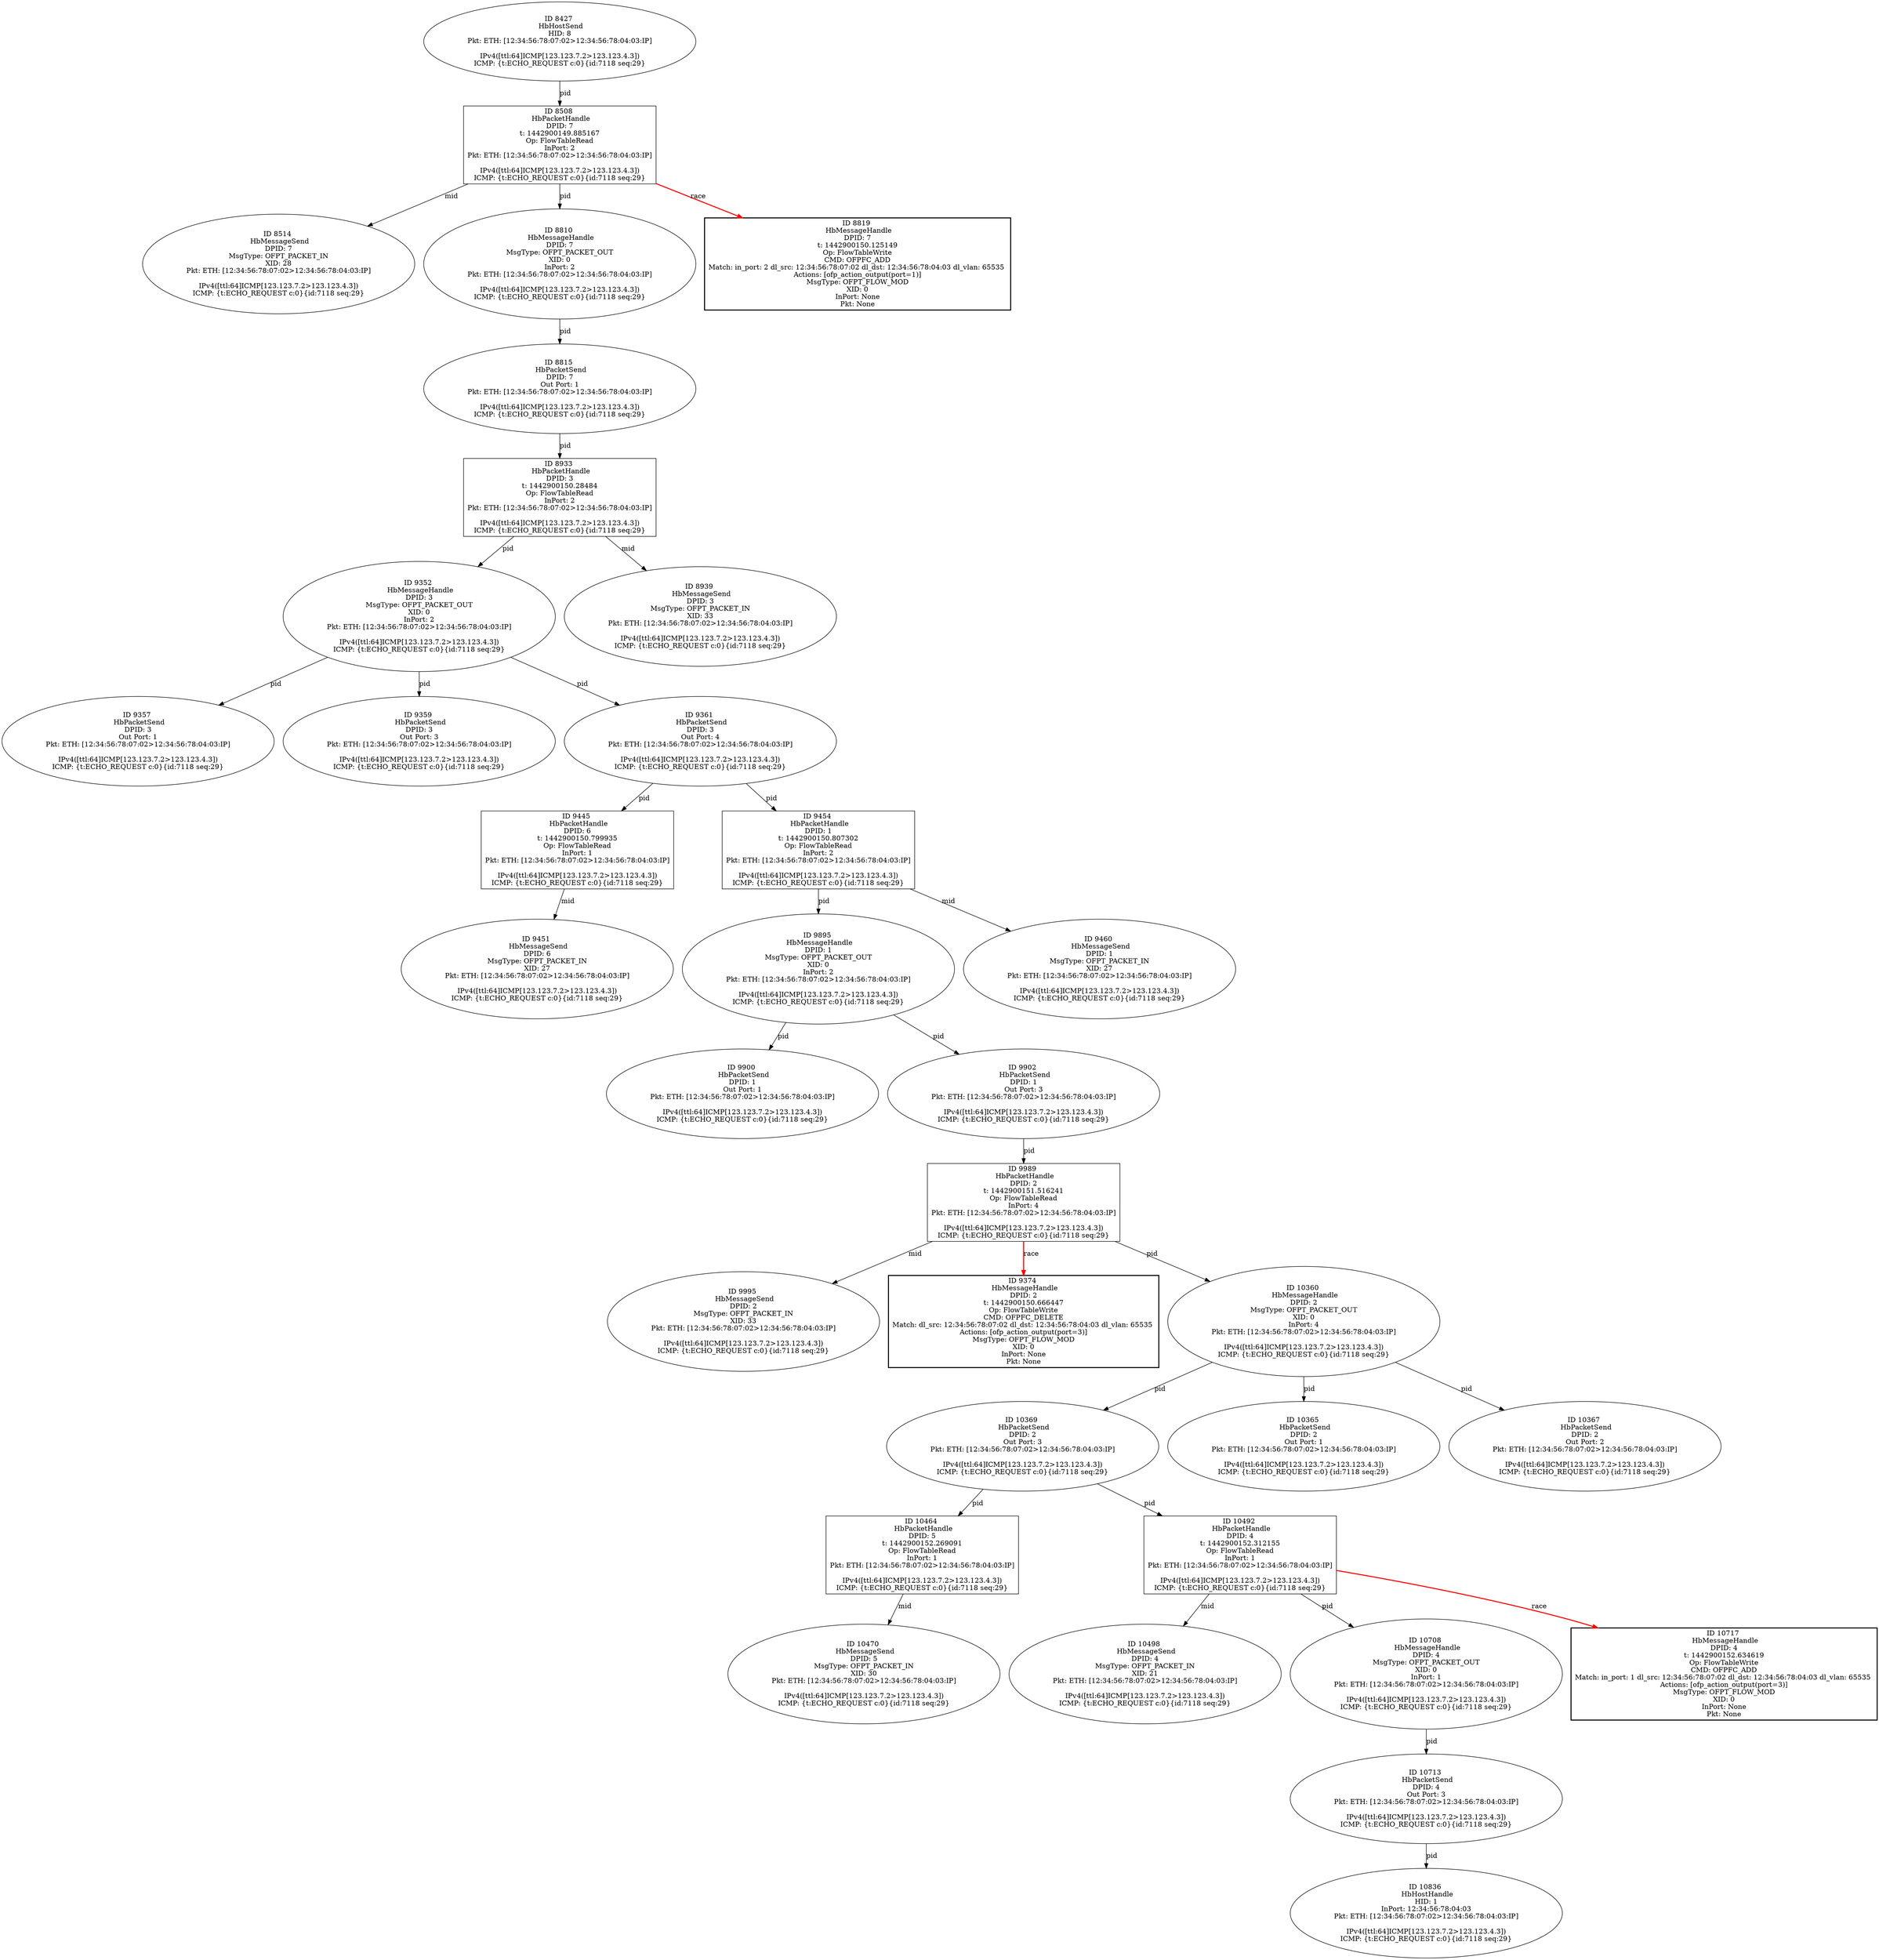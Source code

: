 strict digraph G {
10369 [shape=oval, event=<hb_events.HbPacketSend object at 0x109f85a10>, label="ID 10369 
 HbPacketSend
DPID: 2
Out Port: 3
Pkt: ETH: [12:34:56:78:07:02>12:34:56:78:04:03:IP]

IPv4([ttl:64]ICMP[123.123.7.2>123.123.4.3])
ICMP: {t:ECHO_REQUEST c:0}{id:7118 seq:29}"];
10498 [shape=oval, event=<hb_events.HbMessageSend object at 0x109ffb390>, label="ID 10498 
 HbMessageSend
DPID: 4
MsgType: OFPT_PACKET_IN
XID: 21
Pkt: ETH: [12:34:56:78:07:02>12:34:56:78:04:03:IP]

IPv4([ttl:64]ICMP[123.123.7.2>123.123.4.3])
ICMP: {t:ECHO_REQUEST c:0}{id:7118 seq:29}"];
9451 [shape=oval, event=<hb_events.HbMessageSend object at 0x109c9b910>, label="ID 9451 
 HbMessageSend
DPID: 6
MsgType: OFPT_PACKET_IN
XID: 27
Pkt: ETH: [12:34:56:78:07:02>12:34:56:78:04:03:IP]

IPv4([ttl:64]ICMP[123.123.7.2>123.123.4.3])
ICMP: {t:ECHO_REQUEST c:0}{id:7118 seq:29}"];
9989 [shape=box, event=<hb_events.HbPacketHandle object at 0x109e2ead0>, label="ID 9989 
 HbPacketHandle
DPID: 2
t: 1442900151.516241
Op: FlowTableRead
InPort: 4
Pkt: ETH: [12:34:56:78:07:02>12:34:56:78:04:03:IP]

IPv4([ttl:64]ICMP[123.123.7.2>123.123.4.3])
ICMP: {t:ECHO_REQUEST c:0}{id:7118 seq:29}"];
9352 [shape=oval, event=<hb_events.HbMessageHandle object at 0x109c66fd0>, label="ID 9352 
 HbMessageHandle
DPID: 3
MsgType: OFPT_PACKET_OUT
XID: 0
InPort: 2
Pkt: ETH: [12:34:56:78:07:02>12:34:56:78:04:03:IP]

IPv4([ttl:64]ICMP[123.123.7.2>123.123.4.3])
ICMP: {t:ECHO_REQUEST c:0}{id:7118 seq:29}"];
9995 [shape=oval, event=<hb_events.HbMessageSend object at 0x109e3d290>, label="ID 9995 
 HbMessageSend
DPID: 2
MsgType: OFPT_PACKET_IN
XID: 33
Pkt: ETH: [12:34:56:78:07:02>12:34:56:78:04:03:IP]

IPv4([ttl:64]ICMP[123.123.7.2>123.123.4.3])
ICMP: {t:ECHO_REQUEST c:0}{id:7118 seq:29}"];
9357 [shape=oval, event=<hb_events.HbPacketSend object at 0x109c72c90>, label="ID 9357 
 HbPacketSend
DPID: 3
Out Port: 1
Pkt: ETH: [12:34:56:78:07:02>12:34:56:78:04:03:IP]

IPv4([ttl:64]ICMP[123.123.7.2>123.123.4.3])
ICMP: {t:ECHO_REQUEST c:0}{id:7118 seq:29}"];
9359 [shape=oval, event=<hb_events.HbPacketSend object at 0x109c802d0>, label="ID 9359 
 HbPacketSend
DPID: 3
Out Port: 3
Pkt: ETH: [12:34:56:78:07:02>12:34:56:78:04:03:IP]

IPv4([ttl:64]ICMP[123.123.7.2>123.123.4.3])
ICMP: {t:ECHO_REQUEST c:0}{id:7118 seq:29}"];
9361 [shape=oval, event=<hb_events.HbPacketSend object at 0x109c80510>, label="ID 9361 
 HbPacketSend
DPID: 3
Out Port: 4
Pkt: ETH: [12:34:56:78:07:02>12:34:56:78:04:03:IP]

IPv4([ttl:64]ICMP[123.123.7.2>123.123.4.3])
ICMP: {t:ECHO_REQUEST c:0}{id:7118 seq:29}"];
8427 [shape=oval, event=<hb_events.HbHostSend object at 0x109ab6f50>, label="ID 8427 
 HbHostSend
HID: 8
Pkt: ETH: [12:34:56:78:07:02>12:34:56:78:04:03:IP]

IPv4([ttl:64]ICMP[123.123.7.2>123.123.4.3])
ICMP: {t:ECHO_REQUEST c:0}{id:7118 seq:29}"];
9374 [shape=box, style=bold, event=<hb_events.HbMessageHandle object at 0x109c850d0>, label="ID 9374 
 HbMessageHandle
DPID: 2
t: 1442900150.666447
Op: FlowTableWrite
CMD: OFPFC_DELETE
Match: dl_src: 12:34:56:78:07:02 dl_dst: 12:34:56:78:04:03 dl_vlan: 65535 
Actions: [ofp_action_output(port=3)]
MsgType: OFPT_FLOW_MOD
XID: 0
InPort: None
Pkt: None"];
9895 [shape=oval, event=<hb_events.HbMessageHandle object at 0x109e09d10>, label="ID 9895 
 HbMessageHandle
DPID: 1
MsgType: OFPT_PACKET_OUT
XID: 0
InPort: 2
Pkt: ETH: [12:34:56:78:07:02>12:34:56:78:04:03:IP]

IPv4([ttl:64]ICMP[123.123.7.2>123.123.4.3])
ICMP: {t:ECHO_REQUEST c:0}{id:7118 seq:29}"];
9900 [shape=oval, event=<hb_events.HbPacketSend object at 0x109de8890>, label="ID 9900 
 HbPacketSend
DPID: 1
Out Port: 1
Pkt: ETH: [12:34:56:78:07:02>12:34:56:78:04:03:IP]

IPv4([ttl:64]ICMP[123.123.7.2>123.123.4.3])
ICMP: {t:ECHO_REQUEST c:0}{id:7118 seq:29}"];
9902 [shape=oval, event=<hb_events.HbPacketSend object at 0x109de8ad0>, label="ID 9902 
 HbPacketSend
DPID: 1
Out Port: 3
Pkt: ETH: [12:34:56:78:07:02>12:34:56:78:04:03:IP]

IPv4([ttl:64]ICMP[123.123.7.2>123.123.4.3])
ICMP: {t:ECHO_REQUEST c:0}{id:7118 seq:29}"];
8508 [shape=box, event=<hb_events.HbPacketHandle object at 0x109ad6b90>, label="ID 8508 
 HbPacketHandle
DPID: 7
t: 1442900149.885167
Op: FlowTableRead
InPort: 2
Pkt: ETH: [12:34:56:78:07:02>12:34:56:78:04:03:IP]

IPv4([ttl:64]ICMP[123.123.7.2>123.123.4.3])
ICMP: {t:ECHO_REQUEST c:0}{id:7118 seq:29}"];
8514 [shape=oval, event=<hb_events.HbMessageSend object at 0x109add390>, label="ID 8514 
 HbMessageSend
DPID: 7
MsgType: OFPT_PACKET_IN
XID: 28
Pkt: ETH: [12:34:56:78:07:02>12:34:56:78:04:03:IP]

IPv4([ttl:64]ICMP[123.123.7.2>123.123.4.3])
ICMP: {t:ECHO_REQUEST c:0}{id:7118 seq:29}"];
10708 [shape=oval, event=<hb_events.HbMessageHandle object at 0x10a0c27d0>, label="ID 10708 
 HbMessageHandle
DPID: 4
MsgType: OFPT_PACKET_OUT
XID: 0
InPort: 1
Pkt: ETH: [12:34:56:78:07:02>12:34:56:78:04:03:IP]

IPv4([ttl:64]ICMP[123.123.7.2>123.123.4.3])
ICMP: {t:ECHO_REQUEST c:0}{id:7118 seq:29}"];
10713 [shape=oval, event=<hb_events.HbPacketSend object at 0x10a0c20d0>, label="ID 10713 
 HbPacketSend
DPID: 4
Out Port: 3
Pkt: ETH: [12:34:56:78:07:02>12:34:56:78:04:03:IP]

IPv4([ttl:64]ICMP[123.123.7.2>123.123.4.3])
ICMP: {t:ECHO_REQUEST c:0}{id:7118 seq:29}"];
10717 [shape=box, style=bold, event=<hb_events.HbMessageHandle object at 0x10a0c2790>, label="ID 10717 
 HbMessageHandle
DPID: 4
t: 1442900152.634619
Op: FlowTableWrite
CMD: OFPFC_ADD
Match: in_port: 1 dl_src: 12:34:56:78:07:02 dl_dst: 12:34:56:78:04:03 dl_vlan: 65535 
Actions: [ofp_action_output(port=3)]
MsgType: OFPT_FLOW_MOD
XID: 0
InPort: None
Pkt: None"];
9445 [shape=box, event=<hb_events.HbPacketHandle object at 0x109c8ca10>, label="ID 9445 
 HbPacketHandle
DPID: 6
t: 1442900150.799935
Op: FlowTableRead
InPort: 1
Pkt: ETH: [12:34:56:78:07:02>12:34:56:78:04:03:IP]

IPv4([ttl:64]ICMP[123.123.7.2>123.123.4.3])
ICMP: {t:ECHO_REQUEST c:0}{id:7118 seq:29}"];
10464 [shape=box, event=<hb_events.HbPacketHandle object at 0x109fd4390>, label="ID 10464 
 HbPacketHandle
DPID: 5
t: 1442900152.269091
Op: FlowTableRead
InPort: 1
Pkt: ETH: [12:34:56:78:07:02>12:34:56:78:04:03:IP]

IPv4([ttl:64]ICMP[123.123.7.2>123.123.4.3])
ICMP: {t:ECHO_REQUEST c:0}{id:7118 seq:29}"];
8933 [shape=box, event=<hb_events.HbPacketHandle object at 0x109b93690>, label="ID 8933 
 HbPacketHandle
DPID: 3
t: 1442900150.28484
Op: FlowTableRead
InPort: 2
Pkt: ETH: [12:34:56:78:07:02>12:34:56:78:04:03:IP]

IPv4([ttl:64]ICMP[123.123.7.2>123.123.4.3])
ICMP: {t:ECHO_REQUEST c:0}{id:7118 seq:29}"];
10470 [shape=oval, event=<hb_events.HbMessageSend object at 0x109fd4ad0>, label="ID 10470 
 HbMessageSend
DPID: 5
MsgType: OFPT_PACKET_IN
XID: 30
Pkt: ETH: [12:34:56:78:07:02>12:34:56:78:04:03:IP]

IPv4([ttl:64]ICMP[123.123.7.2>123.123.4.3])
ICMP: {t:ECHO_REQUEST c:0}{id:7118 seq:29}"];
8810 [shape=oval, event=<hb_events.HbMessageHandle object at 0x109b5f710>, label="ID 8810 
 HbMessageHandle
DPID: 7
MsgType: OFPT_PACKET_OUT
XID: 0
InPort: 2
Pkt: ETH: [12:34:56:78:07:02>12:34:56:78:04:03:IP]

IPv4([ttl:64]ICMP[123.123.7.2>123.123.4.3])
ICMP: {t:ECHO_REQUEST c:0}{id:7118 seq:29}"];
8939 [shape=oval, event=<hb_events.HbMessageSend object at 0x109b99a10>, label="ID 8939 
 HbMessageSend
DPID: 3
MsgType: OFPT_PACKET_IN
XID: 33
Pkt: ETH: [12:34:56:78:07:02>12:34:56:78:04:03:IP]

IPv4([ttl:64]ICMP[123.123.7.2>123.123.4.3])
ICMP: {t:ECHO_REQUEST c:0}{id:7118 seq:29}"];
9454 [shape=box, event=<hb_events.HbPacketHandle object at 0x109c9b8d0>, label="ID 9454 
 HbPacketHandle
DPID: 1
t: 1442900150.807302
Op: FlowTableRead
InPort: 2
Pkt: ETH: [12:34:56:78:07:02>12:34:56:78:04:03:IP]

IPv4([ttl:64]ICMP[123.123.7.2>123.123.4.3])
ICMP: {t:ECHO_REQUEST c:0}{id:7118 seq:29}"];
8815 [shape=oval, event=<hb_events.HbPacketSend object at 0x109b5fc10>, label="ID 8815 
 HbPacketSend
DPID: 7
Out Port: 1
Pkt: ETH: [12:34:56:78:07:02>12:34:56:78:04:03:IP]

IPv4([ttl:64]ICMP[123.123.7.2>123.123.4.3])
ICMP: {t:ECHO_REQUEST c:0}{id:7118 seq:29}"];
8819 [shape=box, style=bold, event=<hb_events.HbMessageHandle object at 0x109b64110>, label="ID 8819 
 HbMessageHandle
DPID: 7
t: 1442900150.125149
Op: FlowTableWrite
CMD: OFPFC_ADD
Match: in_port: 2 dl_src: 12:34:56:78:07:02 dl_dst: 12:34:56:78:04:03 dl_vlan: 65535 
Actions: [ofp_action_output(port=1)]
MsgType: OFPT_FLOW_MOD
XID: 0
InPort: None
Pkt: None"];
9460 [shape=oval, event=<hb_events.HbMessageSend object at 0x109ca1e50>, label="ID 9460 
 HbMessageSend
DPID: 1
MsgType: OFPT_PACKET_IN
XID: 27
Pkt: ETH: [12:34:56:78:07:02>12:34:56:78:04:03:IP]

IPv4([ttl:64]ICMP[123.123.7.2>123.123.4.3])
ICMP: {t:ECHO_REQUEST c:0}{id:7118 seq:29}"];
10360 [shape=oval, event=<hb_events.HbMessageHandle object at 0x109f72f50>, label="ID 10360 
 HbMessageHandle
DPID: 2
MsgType: OFPT_PACKET_OUT
XID: 0
InPort: 4
Pkt: ETH: [12:34:56:78:07:02>12:34:56:78:04:03:IP]

IPv4([ttl:64]ICMP[123.123.7.2>123.123.4.3])
ICMP: {t:ECHO_REQUEST c:0}{id:7118 seq:29}"];
10836 [shape=oval, event=<hb_events.HbHostHandle object at 0x10a123a50>, label="ID 10836 
 HbHostHandle
HID: 1
InPort: 12:34:56:78:04:03
Pkt: ETH: [12:34:56:78:07:02>12:34:56:78:04:03:IP]

IPv4([ttl:64]ICMP[123.123.7.2>123.123.4.3])
ICMP: {t:ECHO_REQUEST c:0}{id:7118 seq:29}"];
10492 [shape=box, event=<hb_events.HbPacketHandle object at 0x109fee510>, label="ID 10492 
 HbPacketHandle
DPID: 4
t: 1442900152.312155
Op: FlowTableRead
InPort: 1
Pkt: ETH: [12:34:56:78:07:02>12:34:56:78:04:03:IP]

IPv4([ttl:64]ICMP[123.123.7.2>123.123.4.3])
ICMP: {t:ECHO_REQUEST c:0}{id:7118 seq:29}"];
10365 [shape=oval, event=<hb_events.HbPacketSend object at 0x109f85590>, label="ID 10365 
 HbPacketSend
DPID: 2
Out Port: 1
Pkt: ETH: [12:34:56:78:07:02>12:34:56:78:04:03:IP]

IPv4([ttl:64]ICMP[123.123.7.2>123.123.4.3])
ICMP: {t:ECHO_REQUEST c:0}{id:7118 seq:29}"];
10367 [shape=oval, event=<hb_events.HbPacketSend object at 0x109f857d0>, label="ID 10367 
 HbPacketSend
DPID: 2
Out Port: 2
Pkt: ETH: [12:34:56:78:07:02>12:34:56:78:04:03:IP]

IPv4([ttl:64]ICMP[123.123.7.2>123.123.4.3])
ICMP: {t:ECHO_REQUEST c:0}{id:7118 seq:29}"];
10369 -> 10464  [rel=pid, label=pid];
10369 -> 10492  [rel=pid, label=pid];
8427 -> 8508  [rel=pid, label=pid];
9989 -> 10360  [rel=pid, label=pid];
9989 -> 9995  [rel=mid, label=mid];
9989 -> 9374  [harmful=True, color=red, style=bold, rel=race, label=race];
9352 -> 9361  [rel=pid, label=pid];
9352 -> 9357  [rel=pid, label=pid];
9352 -> 9359  [rel=pid, label=pid];
9361 -> 9445  [rel=pid, label=pid];
9361 -> 9454  [rel=pid, label=pid];
9895 -> 9900  [rel=pid, label=pid];
9895 -> 9902  [rel=pid, label=pid];
9902 -> 9989  [rel=pid, label=pid];
8508 -> 8514  [rel=mid, label=mid];
8508 -> 8819  [harmful=True, color=red, style=bold, rel=race, label=race];
8508 -> 8810  [rel=pid, label=pid];
10708 -> 10713  [rel=pid, label=pid];
10713 -> 10836  [rel=pid, label=pid];
9445 -> 9451  [rel=mid, label=mid];
10464 -> 10470  [rel=mid, label=mid];
8933 -> 9352  [rel=pid, label=pid];
8933 -> 8939  [rel=mid, label=mid];
8810 -> 8815  [rel=pid, label=pid];
9454 -> 9460  [rel=mid, label=mid];
9454 -> 9895  [rel=pid, label=pid];
8815 -> 8933  [rel=pid, label=pid];
10360 -> 10369  [rel=pid, label=pid];
10360 -> 10365  [rel=pid, label=pid];
10360 -> 10367  [rel=pid, label=pid];
10492 -> 10498  [rel=mid, label=mid];
10492 -> 10708  [rel=pid, label=pid];
10492 -> 10717  [harmful=True, color=red, style=bold, rel=race, label=race];
}
